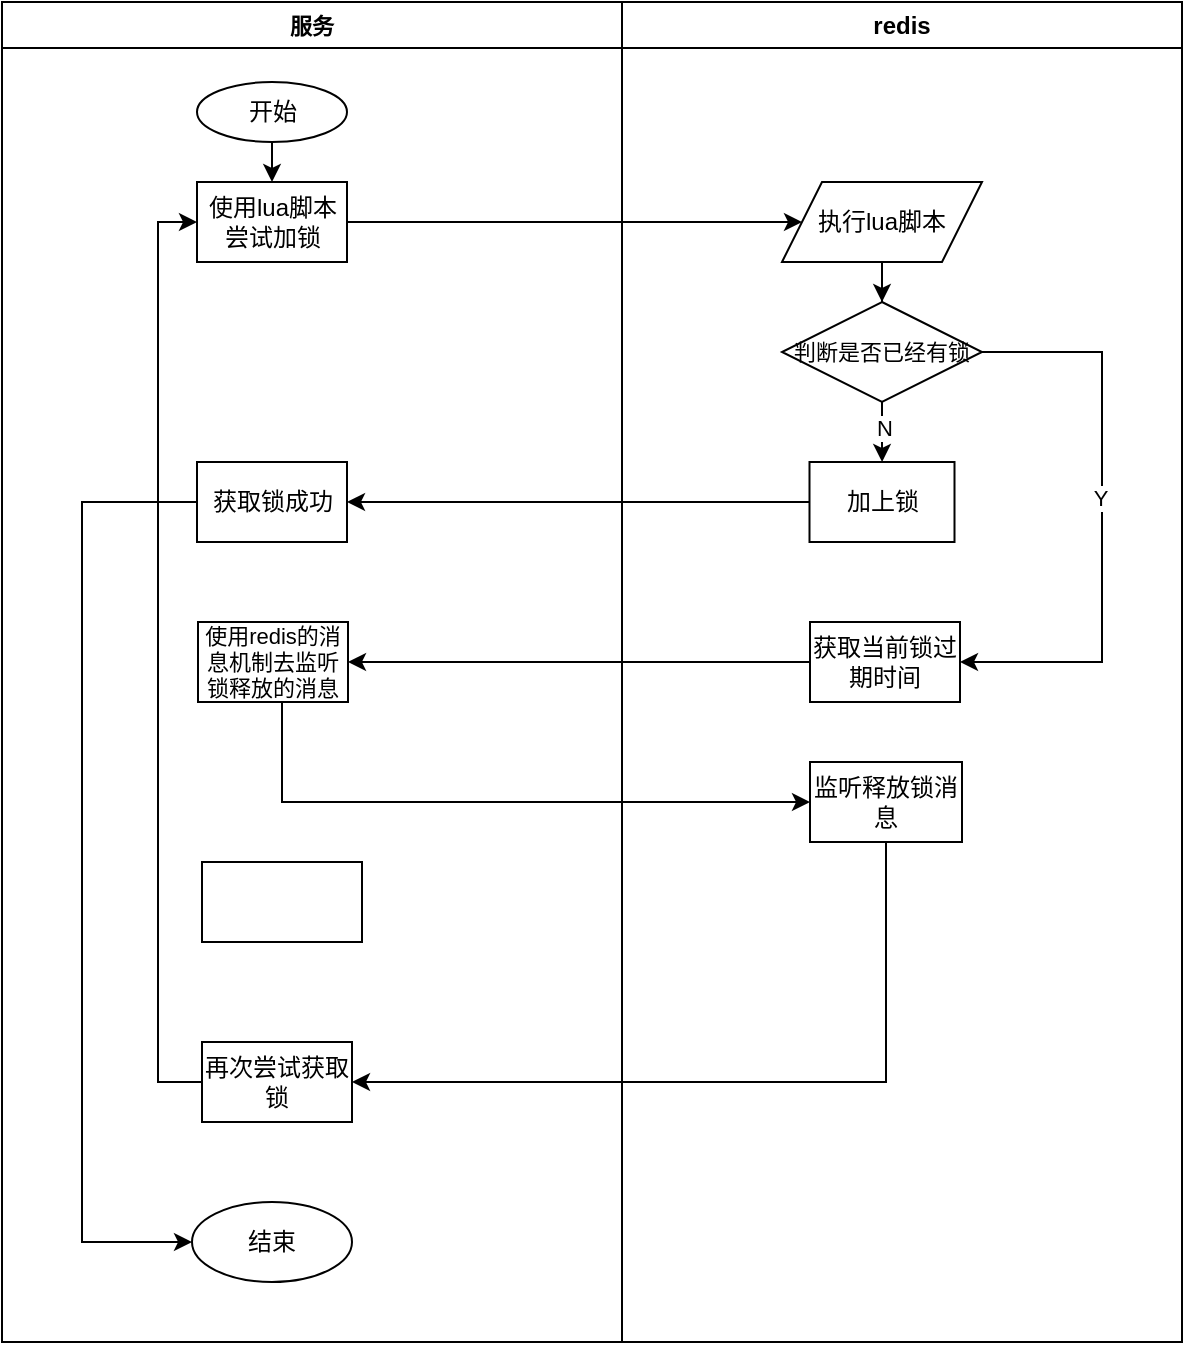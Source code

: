 <mxfile version="22.1.5" type="github">
  <diagram id="07fea595-8f29-1299-0266-81d95cde20df" name="Page-1">
    <mxGraphModel dx="1964" dy="1259" grid="1" gridSize="10" guides="1" tooltips="1" connect="1" arrows="1" fold="1" page="1" pageScale="1" pageWidth="1169" pageHeight="827" background="#ffffff" math="0" shadow="0">
      <root>
        <mxCell id="0" />
        <mxCell id="1" parent="0" />
        <mxCell id="tW0mObP1afM9AvTv4hAw-217" value="服务" style="swimlane;whiteSpace=wrap;html=1;fontSize=11;" vertex="1" parent="1">
          <mxGeometry x="-20" y="-380" width="310" height="670" as="geometry" />
        </mxCell>
        <mxCell id="tW0mObP1afM9AvTv4hAw-238" style="edgeStyle=orthogonalEdgeStyle;rounded=0;orthogonalLoop=1;jettySize=auto;html=1;exitX=0.5;exitY=1;exitDx=0;exitDy=0;entryX=0.5;entryY=0;entryDx=0;entryDy=0;" edge="1" parent="tW0mObP1afM9AvTv4hAw-217" source="tW0mObP1afM9AvTv4hAw-219" target="tW0mObP1afM9AvTv4hAw-220">
          <mxGeometry relative="1" as="geometry" />
        </mxCell>
        <mxCell id="tW0mObP1afM9AvTv4hAw-219" value="开始" style="ellipse;whiteSpace=wrap;html=1;" vertex="1" parent="tW0mObP1afM9AvTv4hAw-217">
          <mxGeometry x="97.5" y="40" width="75" height="30" as="geometry" />
        </mxCell>
        <mxCell id="tW0mObP1afM9AvTv4hAw-220" value="使用lua脚本尝试加锁" style="rounded=0;whiteSpace=wrap;html=1;align=center;verticalAlign=middle;" vertex="1" parent="tW0mObP1afM9AvTv4hAw-217">
          <mxGeometry x="97.5" y="90" width="75" height="40" as="geometry" />
        </mxCell>
        <mxCell id="tW0mObP1afM9AvTv4hAw-242" style="edgeStyle=orthogonalEdgeStyle;rounded=0;orthogonalLoop=1;jettySize=auto;html=1;entryX=0;entryY=0.5;entryDx=0;entryDy=0;" edge="1" parent="tW0mObP1afM9AvTv4hAw-217" source="tW0mObP1afM9AvTv4hAw-239" target="tW0mObP1afM9AvTv4hAw-241">
          <mxGeometry relative="1" as="geometry">
            <Array as="points">
              <mxPoint x="40" y="250" />
              <mxPoint x="40" y="620" />
            </Array>
          </mxGeometry>
        </mxCell>
        <mxCell id="tW0mObP1afM9AvTv4hAw-239" value="获取锁成功" style="rounded=0;whiteSpace=wrap;html=1;align=center;verticalAlign=middle;" vertex="1" parent="tW0mObP1afM9AvTv4hAw-217">
          <mxGeometry x="97.5" y="230" width="75" height="40" as="geometry" />
        </mxCell>
        <mxCell id="tW0mObP1afM9AvTv4hAw-241" value="结束" style="ellipse;whiteSpace=wrap;html=1;" vertex="1" parent="tW0mObP1afM9AvTv4hAw-217">
          <mxGeometry x="95" y="600" width="80" height="40" as="geometry" />
        </mxCell>
        <mxCell id="tW0mObP1afM9AvTv4hAw-246" value="使用redis的消息机制去监听锁释放的消息" style="rounded=0;whiteSpace=wrap;html=1;align=center;verticalAlign=middle;fontSize=11;" vertex="1" parent="tW0mObP1afM9AvTv4hAw-217">
          <mxGeometry x="98" y="310" width="75" height="40" as="geometry" />
        </mxCell>
        <mxCell id="tW0mObP1afM9AvTv4hAw-253" style="edgeStyle=orthogonalEdgeStyle;rounded=0;orthogonalLoop=1;jettySize=auto;html=1;entryX=0;entryY=0.5;entryDx=0;entryDy=0;" edge="1" parent="tW0mObP1afM9AvTv4hAw-217" source="tW0mObP1afM9AvTv4hAw-250" target="tW0mObP1afM9AvTv4hAw-220">
          <mxGeometry relative="1" as="geometry">
            <Array as="points">
              <mxPoint x="78" y="540" />
              <mxPoint x="78" y="110" />
            </Array>
          </mxGeometry>
        </mxCell>
        <mxCell id="tW0mObP1afM9AvTv4hAw-250" value="再次尝试获取锁" style="rounded=0;whiteSpace=wrap;html=1;align=center;verticalAlign=middle;" vertex="1" parent="tW0mObP1afM9AvTv4hAw-217">
          <mxGeometry x="100" y="520" width="75" height="40" as="geometry" />
        </mxCell>
        <mxCell id="tW0mObP1afM9AvTv4hAw-254" value="" style="rounded=0;whiteSpace=wrap;html=1;" vertex="1" parent="tW0mObP1afM9AvTv4hAw-217">
          <mxGeometry x="100" y="430" width="80" height="40" as="geometry" />
        </mxCell>
        <mxCell id="tW0mObP1afM9AvTv4hAw-218" value="redis" style="swimlane;whiteSpace=wrap;html=1;" vertex="1" parent="1">
          <mxGeometry x="290" y="-380" width="280" height="670" as="geometry" />
        </mxCell>
        <mxCell id="tW0mObP1afM9AvTv4hAw-235" value="" style="edgeStyle=orthogonalEdgeStyle;rounded=0;orthogonalLoop=1;jettySize=auto;html=1;" edge="1" parent="tW0mObP1afM9AvTv4hAw-218" source="tW0mObP1afM9AvTv4hAw-232" target="tW0mObP1afM9AvTv4hAw-234">
          <mxGeometry relative="1" as="geometry" />
        </mxCell>
        <mxCell id="tW0mObP1afM9AvTv4hAw-232" value="执行lua脚本" style="shape=parallelogram;perimeter=parallelogramPerimeter;whiteSpace=wrap;html=1;fixedSize=1;" vertex="1" parent="tW0mObP1afM9AvTv4hAw-218">
          <mxGeometry x="80" y="90" width="100" height="40" as="geometry" />
        </mxCell>
        <mxCell id="tW0mObP1afM9AvTv4hAw-236" value="" style="edgeStyle=orthogonalEdgeStyle;rounded=0;orthogonalLoop=1;jettySize=auto;html=1;" edge="1" parent="tW0mObP1afM9AvTv4hAw-218" source="tW0mObP1afM9AvTv4hAw-234" target="tW0mObP1afM9AvTv4hAw-225">
          <mxGeometry relative="1" as="geometry" />
        </mxCell>
        <mxCell id="tW0mObP1afM9AvTv4hAw-237" value="N" style="edgeLabel;html=1;align=center;verticalAlign=middle;resizable=0;points=[];" vertex="1" connectable="0" parent="tW0mObP1afM9AvTv4hAw-236">
          <mxGeometry x="-0.175" y="1" relative="1" as="geometry">
            <mxPoint as="offset" />
          </mxGeometry>
        </mxCell>
        <mxCell id="tW0mObP1afM9AvTv4hAw-244" style="edgeStyle=orthogonalEdgeStyle;rounded=0;orthogonalLoop=1;jettySize=auto;html=1;entryX=1;entryY=0.5;entryDx=0;entryDy=0;" edge="1" parent="tW0mObP1afM9AvTv4hAw-218" source="tW0mObP1afM9AvTv4hAw-234" target="tW0mObP1afM9AvTv4hAw-243">
          <mxGeometry relative="1" as="geometry">
            <Array as="points">
              <mxPoint x="240" y="175" />
              <mxPoint x="240" y="330" />
            </Array>
          </mxGeometry>
        </mxCell>
        <mxCell id="tW0mObP1afM9AvTv4hAw-245" value="Y" style="edgeLabel;html=1;align=center;verticalAlign=middle;resizable=0;points=[];" vertex="1" connectable="0" parent="tW0mObP1afM9AvTv4hAw-244">
          <mxGeometry x="-0.075" y="-1" relative="1" as="geometry">
            <mxPoint as="offset" />
          </mxGeometry>
        </mxCell>
        <mxCell id="tW0mObP1afM9AvTv4hAw-234" value="判断是否已经有锁" style="rhombus;whiteSpace=wrap;html=1;fontSize=11;" vertex="1" parent="tW0mObP1afM9AvTv4hAw-218">
          <mxGeometry x="80" y="150" width="100" height="50" as="geometry" />
        </mxCell>
        <mxCell id="tW0mObP1afM9AvTv4hAw-225" value="加上锁" style="rounded=0;whiteSpace=wrap;html=1;align=center;verticalAlign=middle;" vertex="1" parent="tW0mObP1afM9AvTv4hAw-218">
          <mxGeometry x="93.75" y="230" width="72.5" height="40" as="geometry" />
        </mxCell>
        <mxCell id="tW0mObP1afM9AvTv4hAw-243" value="获取当前锁过期时间" style="rounded=0;whiteSpace=wrap;html=1;align=center;verticalAlign=middle;" vertex="1" parent="tW0mObP1afM9AvTv4hAw-218">
          <mxGeometry x="94" y="310" width="75" height="40" as="geometry" />
        </mxCell>
        <mxCell id="tW0mObP1afM9AvTv4hAw-248" value="监听释放锁消息" style="rounded=0;whiteSpace=wrap;html=1;align=center;verticalAlign=middle;" vertex="1" parent="tW0mObP1afM9AvTv4hAw-218">
          <mxGeometry x="94" y="380" width="76" height="40" as="geometry" />
        </mxCell>
        <mxCell id="tW0mObP1afM9AvTv4hAw-233" style="edgeStyle=orthogonalEdgeStyle;rounded=0;orthogonalLoop=1;jettySize=auto;html=1;entryX=0;entryY=0.5;entryDx=0;entryDy=0;" edge="1" parent="1" source="tW0mObP1afM9AvTv4hAw-220" target="tW0mObP1afM9AvTv4hAw-232">
          <mxGeometry relative="1" as="geometry" />
        </mxCell>
        <mxCell id="tW0mObP1afM9AvTv4hAw-240" style="edgeStyle=orthogonalEdgeStyle;rounded=0;orthogonalLoop=1;jettySize=auto;html=1;entryX=1;entryY=0.5;entryDx=0;entryDy=0;" edge="1" parent="1" source="tW0mObP1afM9AvTv4hAw-225" target="tW0mObP1afM9AvTv4hAw-239">
          <mxGeometry relative="1" as="geometry" />
        </mxCell>
        <mxCell id="tW0mObP1afM9AvTv4hAw-247" style="edgeStyle=orthogonalEdgeStyle;rounded=0;orthogonalLoop=1;jettySize=auto;html=1;" edge="1" parent="1" source="tW0mObP1afM9AvTv4hAw-243" target="tW0mObP1afM9AvTv4hAw-246">
          <mxGeometry relative="1" as="geometry" />
        </mxCell>
        <mxCell id="tW0mObP1afM9AvTv4hAw-249" style="edgeStyle=orthogonalEdgeStyle;rounded=0;orthogonalLoop=1;jettySize=auto;html=1;entryX=0;entryY=0.5;entryDx=0;entryDy=0;" edge="1" parent="1" source="tW0mObP1afM9AvTv4hAw-246" target="tW0mObP1afM9AvTv4hAw-248">
          <mxGeometry relative="1" as="geometry">
            <Array as="points">
              <mxPoint x="120" y="20" />
            </Array>
          </mxGeometry>
        </mxCell>
        <mxCell id="tW0mObP1afM9AvTv4hAw-252" style="edgeStyle=orthogonalEdgeStyle;rounded=0;orthogonalLoop=1;jettySize=auto;html=1;entryX=1;entryY=0.5;entryDx=0;entryDy=0;" edge="1" parent="1" source="tW0mObP1afM9AvTv4hAw-248" target="tW0mObP1afM9AvTv4hAw-250">
          <mxGeometry relative="1" as="geometry">
            <Array as="points">
              <mxPoint x="422" y="160" />
            </Array>
          </mxGeometry>
        </mxCell>
      </root>
    </mxGraphModel>
  </diagram>
</mxfile>

